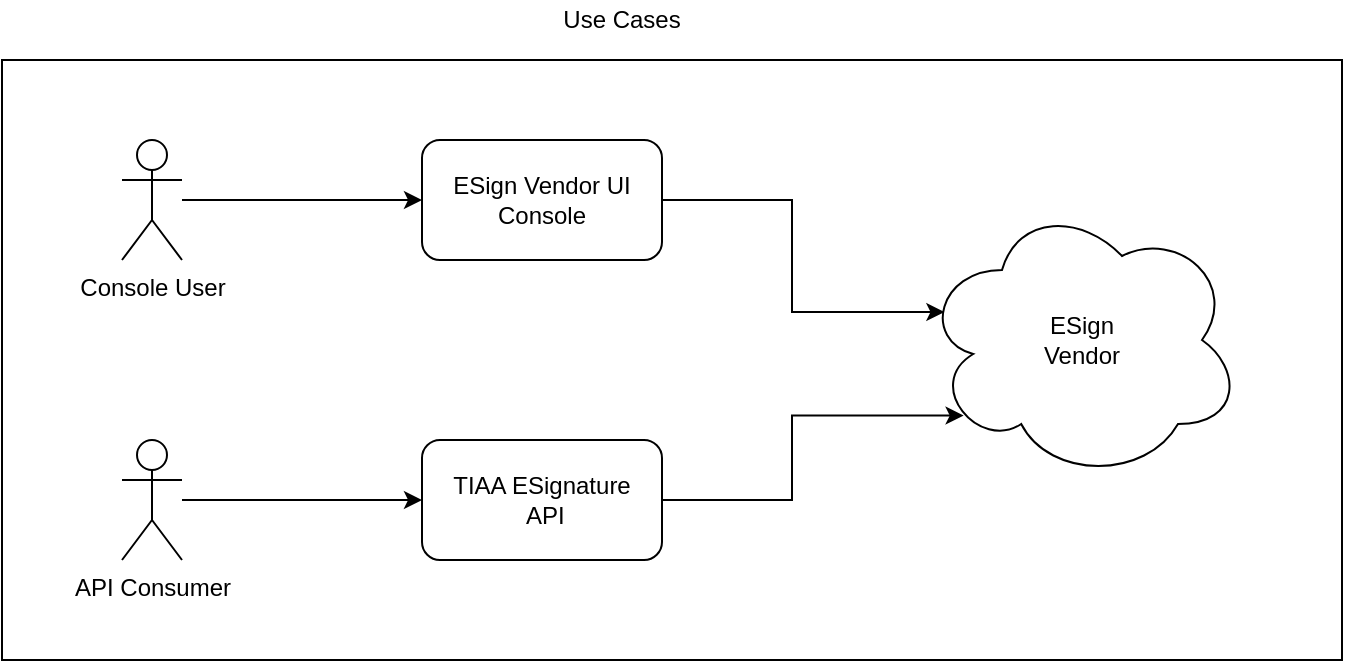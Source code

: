 <mxfile version="14.5.8" type="github">
  <diagram id="xuKhDqFIMhTm-fjvna5r" name="Page-1">
    <mxGraphModel dx="1422" dy="794" grid="1" gridSize="10" guides="1" tooltips="1" connect="1" arrows="1" fold="1" page="1" pageScale="1" pageWidth="850" pageHeight="1100" math="0" shadow="0">
      <root>
        <mxCell id="0" />
        <mxCell id="1" parent="0" />
        <mxCell id="hmuL_q066rKN3iv4lXcO-14" value="" style="rounded=0;whiteSpace=wrap;html=1;" parent="1" vertex="1">
          <mxGeometry x="10" y="60" width="670" height="300" as="geometry" />
        </mxCell>
        <mxCell id="hmuL_q066rKN3iv4lXcO-1" value="ESign&lt;br&gt;Vendor" style="ellipse;shape=cloud;whiteSpace=wrap;html=1;" parent="1" vertex="1">
          <mxGeometry x="470" y="130" width="160" height="140" as="geometry" />
        </mxCell>
        <mxCell id="hmuL_q066rKN3iv4lXcO-5" style="edgeStyle=orthogonalEdgeStyle;rounded=0;orthogonalLoop=1;jettySize=auto;html=1;" parent="1" source="hmuL_q066rKN3iv4lXcO-2" target="hmuL_q066rKN3iv4lXcO-4" edge="1">
          <mxGeometry relative="1" as="geometry" />
        </mxCell>
        <mxCell id="hmuL_q066rKN3iv4lXcO-2" value="Console User" style="shape=umlActor;verticalLabelPosition=bottom;verticalAlign=top;html=1;outlineConnect=0;" parent="1" vertex="1">
          <mxGeometry x="70" y="100" width="30" height="60" as="geometry" />
        </mxCell>
        <mxCell id="hmuL_q066rKN3iv4lXcO-7" style="edgeStyle=orthogonalEdgeStyle;rounded=0;orthogonalLoop=1;jettySize=auto;html=1;" parent="1" source="hmuL_q066rKN3iv4lXcO-3" target="hmuL_q066rKN3iv4lXcO-6" edge="1">
          <mxGeometry relative="1" as="geometry" />
        </mxCell>
        <mxCell id="hmuL_q066rKN3iv4lXcO-3" value="API Consumer" style="shape=umlActor;verticalLabelPosition=bottom;verticalAlign=top;html=1;outlineConnect=0;" parent="1" vertex="1">
          <mxGeometry x="70" y="250" width="30" height="60" as="geometry" />
        </mxCell>
        <mxCell id="hmuL_q066rKN3iv4lXcO-11" style="edgeStyle=orthogonalEdgeStyle;rounded=0;orthogonalLoop=1;jettySize=auto;html=1;entryX=0.07;entryY=0.4;entryDx=0;entryDy=0;entryPerimeter=0;" parent="1" source="hmuL_q066rKN3iv4lXcO-4" target="hmuL_q066rKN3iv4lXcO-1" edge="1">
          <mxGeometry relative="1" as="geometry" />
        </mxCell>
        <mxCell id="hmuL_q066rKN3iv4lXcO-4" value="ESign Vendor UI Console" style="rounded=1;whiteSpace=wrap;html=1;" parent="1" vertex="1">
          <mxGeometry x="220" y="100" width="120" height="60" as="geometry" />
        </mxCell>
        <mxCell id="hmuL_q066rKN3iv4lXcO-12" style="edgeStyle=orthogonalEdgeStyle;rounded=0;orthogonalLoop=1;jettySize=auto;html=1;entryX=0.13;entryY=0.77;entryDx=0;entryDy=0;entryPerimeter=0;" parent="1" source="hmuL_q066rKN3iv4lXcO-6" target="hmuL_q066rKN3iv4lXcO-1" edge="1">
          <mxGeometry relative="1" as="geometry" />
        </mxCell>
        <mxCell id="hmuL_q066rKN3iv4lXcO-6" value="TIAA ESignature&lt;br&gt;&amp;nbsp;API" style="rounded=1;whiteSpace=wrap;html=1;" parent="1" vertex="1">
          <mxGeometry x="220" y="250" width="120" height="60" as="geometry" />
        </mxCell>
        <mxCell id="hmuL_q066rKN3iv4lXcO-13" value="Use Cases" style="text;html=1;strokeColor=none;fillColor=none;align=center;verticalAlign=middle;whiteSpace=wrap;rounded=0;" parent="1" vertex="1">
          <mxGeometry x="200" y="30" width="240" height="20" as="geometry" />
        </mxCell>
      </root>
    </mxGraphModel>
  </diagram>
</mxfile>

